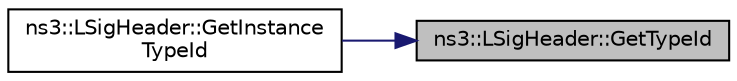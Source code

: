 digraph "ns3::LSigHeader::GetTypeId"
{
 // LATEX_PDF_SIZE
  edge [fontname="Helvetica",fontsize="10",labelfontname="Helvetica",labelfontsize="10"];
  node [fontname="Helvetica",fontsize="10",shape=record];
  rankdir="RL";
  Node1 [label="ns3::LSigHeader::GetTypeId",height=0.2,width=0.4,color="black", fillcolor="grey75", style="filled", fontcolor="black",tooltip="Get the type ID."];
  Node1 -> Node2 [dir="back",color="midnightblue",fontsize="10",style="solid",fontname="Helvetica"];
  Node2 [label="ns3::LSigHeader::GetInstance\lTypeId",height=0.2,width=0.4,color="black", fillcolor="white", style="filled",URL="$classns3_1_1_l_sig_header.html#aa46ec8f829c0ea0fc1c53b8a4d4f7590",tooltip="Get the most derived TypeId for this Object."];
}
